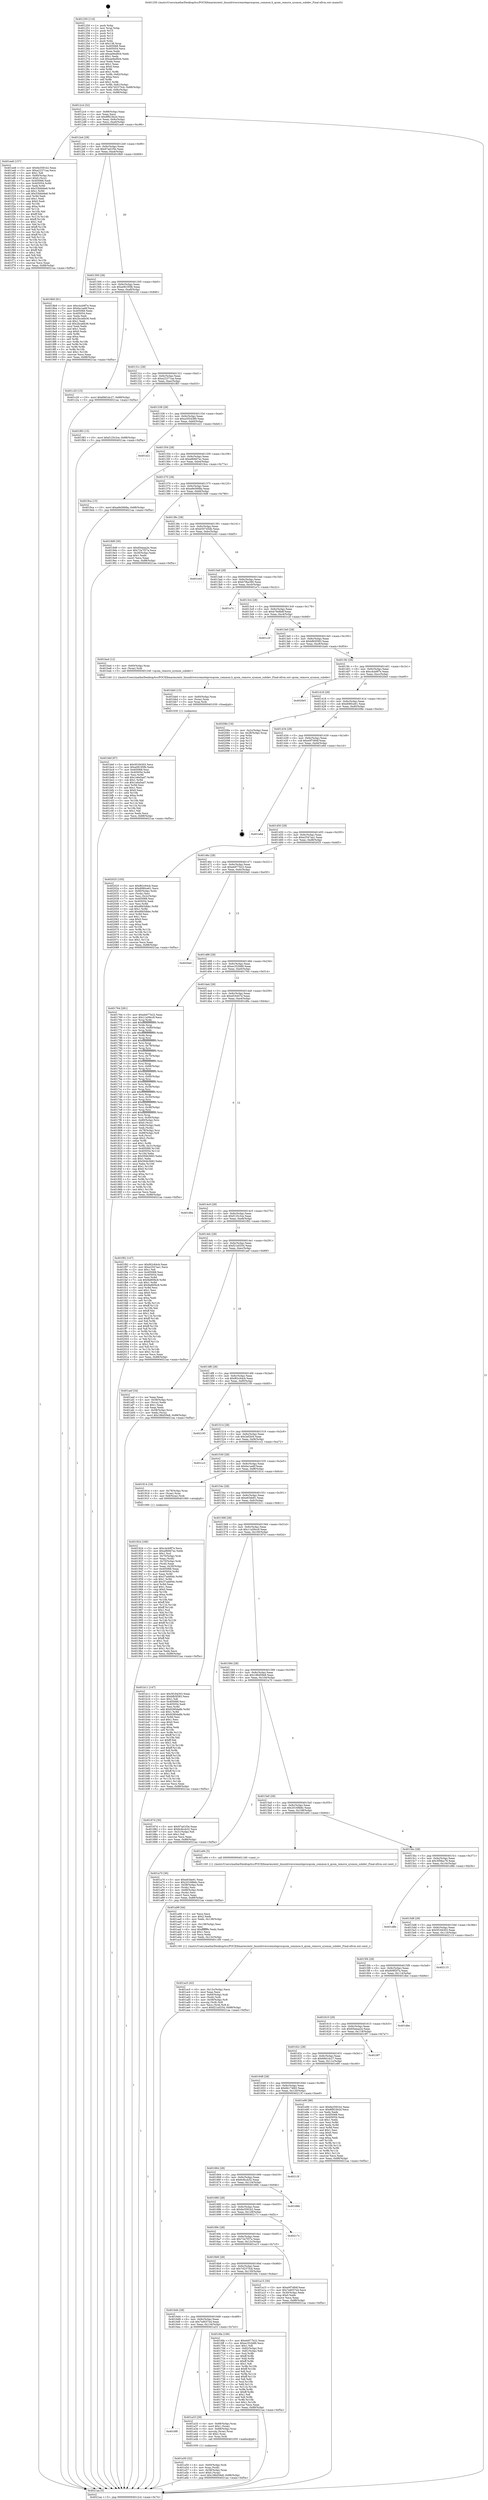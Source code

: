 digraph "0x401250" {
  label = "0x401250 (/mnt/c/Users/mathe/Desktop/tcc/POCII/binaries/extr_linuxdriversremoteprocqcom_common.h_qcom_remove_sysmon_subdev_Final-ollvm.out::main(0))"
  labelloc = "t"
  node[shape=record]

  Entry [label="",width=0.3,height=0.3,shape=circle,fillcolor=black,style=filled]
  "0x4012c4" [label="{
     0x4012c4 [32]\l
     | [instrs]\l
     &nbsp;&nbsp;0x4012c4 \<+6\>: mov -0x88(%rbp),%eax\l
     &nbsp;&nbsp;0x4012ca \<+2\>: mov %eax,%ecx\l
     &nbsp;&nbsp;0x4012cc \<+6\>: sub $0x8f923b2d,%ecx\l
     &nbsp;&nbsp;0x4012d2 \<+6\>: mov %eax,-0x9c(%rbp)\l
     &nbsp;&nbsp;0x4012d8 \<+6\>: mov %ecx,-0xa0(%rbp)\l
     &nbsp;&nbsp;0x4012de \<+6\>: je 0000000000401ee6 \<main+0xc96\>\l
  }"]
  "0x401ee6" [label="{
     0x401ee6 [157]\l
     | [instrs]\l
     &nbsp;&nbsp;0x401ee6 \<+5\>: mov $0x6e3591b2,%eax\l
     &nbsp;&nbsp;0x401eeb \<+5\>: mov $0xa22371aa,%ecx\l
     &nbsp;&nbsp;0x401ef0 \<+2\>: mov $0x1,%dl\l
     &nbsp;&nbsp;0x401ef2 \<+4\>: mov -0x80(%rbp),%rsi\l
     &nbsp;&nbsp;0x401ef6 \<+6\>: movl $0x0,(%rsi)\l
     &nbsp;&nbsp;0x401efc \<+7\>: mov 0x405068,%edi\l
     &nbsp;&nbsp;0x401f03 \<+8\>: mov 0x405054,%r8d\l
     &nbsp;&nbsp;0x401f0b \<+3\>: mov %edi,%r9d\l
     &nbsp;&nbsp;0x401f0e \<+7\>: sub $0x53bbb6e6,%r9d\l
     &nbsp;&nbsp;0x401f15 \<+4\>: sub $0x1,%r9d\l
     &nbsp;&nbsp;0x401f19 \<+7\>: add $0x53bbb6e6,%r9d\l
     &nbsp;&nbsp;0x401f20 \<+4\>: imul %r9d,%edi\l
     &nbsp;&nbsp;0x401f24 \<+3\>: and $0x1,%edi\l
     &nbsp;&nbsp;0x401f27 \<+3\>: cmp $0x0,%edi\l
     &nbsp;&nbsp;0x401f2a \<+4\>: sete %r10b\l
     &nbsp;&nbsp;0x401f2e \<+4\>: cmp $0xa,%r8d\l
     &nbsp;&nbsp;0x401f32 \<+4\>: setl %r11b\l
     &nbsp;&nbsp;0x401f36 \<+3\>: mov %r10b,%bl\l
     &nbsp;&nbsp;0x401f39 \<+3\>: xor $0xff,%bl\l
     &nbsp;&nbsp;0x401f3c \<+3\>: mov %r11b,%r14b\l
     &nbsp;&nbsp;0x401f3f \<+4\>: xor $0xff,%r14b\l
     &nbsp;&nbsp;0x401f43 \<+3\>: xor $0x1,%dl\l
     &nbsp;&nbsp;0x401f46 \<+3\>: mov %bl,%r15b\l
     &nbsp;&nbsp;0x401f49 \<+4\>: and $0xff,%r15b\l
     &nbsp;&nbsp;0x401f4d \<+3\>: and %dl,%r10b\l
     &nbsp;&nbsp;0x401f50 \<+3\>: mov %r14b,%r12b\l
     &nbsp;&nbsp;0x401f53 \<+4\>: and $0xff,%r12b\l
     &nbsp;&nbsp;0x401f57 \<+3\>: and %dl,%r11b\l
     &nbsp;&nbsp;0x401f5a \<+3\>: or %r10b,%r15b\l
     &nbsp;&nbsp;0x401f5d \<+3\>: or %r11b,%r12b\l
     &nbsp;&nbsp;0x401f60 \<+3\>: xor %r12b,%r15b\l
     &nbsp;&nbsp;0x401f63 \<+3\>: or %r14b,%bl\l
     &nbsp;&nbsp;0x401f66 \<+3\>: xor $0xff,%bl\l
     &nbsp;&nbsp;0x401f69 \<+3\>: or $0x1,%dl\l
     &nbsp;&nbsp;0x401f6c \<+2\>: and %dl,%bl\l
     &nbsp;&nbsp;0x401f6e \<+3\>: or %bl,%r15b\l
     &nbsp;&nbsp;0x401f71 \<+4\>: test $0x1,%r15b\l
     &nbsp;&nbsp;0x401f75 \<+3\>: cmovne %ecx,%eax\l
     &nbsp;&nbsp;0x401f78 \<+6\>: mov %eax,-0x88(%rbp)\l
     &nbsp;&nbsp;0x401f7e \<+5\>: jmp 00000000004021aa \<main+0xf5a\>\l
  }"]
  "0x4012e4" [label="{
     0x4012e4 [28]\l
     | [instrs]\l
     &nbsp;&nbsp;0x4012e4 \<+5\>: jmp 00000000004012e9 \<main+0x99\>\l
     &nbsp;&nbsp;0x4012e9 \<+6\>: mov -0x9c(%rbp),%eax\l
     &nbsp;&nbsp;0x4012ef \<+5\>: sub $0x97ad1f3e,%eax\l
     &nbsp;&nbsp;0x4012f4 \<+6\>: mov %eax,-0xa4(%rbp)\l
     &nbsp;&nbsp;0x4012fa \<+6\>: je 00000000004018b9 \<main+0x669\>\l
  }"]
  Exit [label="",width=0.3,height=0.3,shape=circle,fillcolor=black,style=filled,peripheries=2]
  "0x4018b9" [label="{
     0x4018b9 [91]\l
     | [instrs]\l
     &nbsp;&nbsp;0x4018b9 \<+5\>: mov $0xc4cb9f7e,%eax\l
     &nbsp;&nbsp;0x4018be \<+5\>: mov $0x6a1ae6f,%ecx\l
     &nbsp;&nbsp;0x4018c3 \<+7\>: mov 0x405068,%edx\l
     &nbsp;&nbsp;0x4018ca \<+7\>: mov 0x405054,%esi\l
     &nbsp;&nbsp;0x4018d1 \<+2\>: mov %edx,%edi\l
     &nbsp;&nbsp;0x4018d3 \<+6\>: add $0x2bca6b36,%edi\l
     &nbsp;&nbsp;0x4018d9 \<+3\>: sub $0x1,%edi\l
     &nbsp;&nbsp;0x4018dc \<+6\>: sub $0x2bca6b36,%edi\l
     &nbsp;&nbsp;0x4018e2 \<+3\>: imul %edi,%edx\l
     &nbsp;&nbsp;0x4018e5 \<+3\>: and $0x1,%edx\l
     &nbsp;&nbsp;0x4018e8 \<+3\>: cmp $0x0,%edx\l
     &nbsp;&nbsp;0x4018eb \<+4\>: sete %r8b\l
     &nbsp;&nbsp;0x4018ef \<+3\>: cmp $0xa,%esi\l
     &nbsp;&nbsp;0x4018f2 \<+4\>: setl %r9b\l
     &nbsp;&nbsp;0x4018f6 \<+3\>: mov %r8b,%r10b\l
     &nbsp;&nbsp;0x4018f9 \<+3\>: and %r9b,%r10b\l
     &nbsp;&nbsp;0x4018fc \<+3\>: xor %r9b,%r8b\l
     &nbsp;&nbsp;0x4018ff \<+3\>: or %r8b,%r10b\l
     &nbsp;&nbsp;0x401902 \<+4\>: test $0x1,%r10b\l
     &nbsp;&nbsp;0x401906 \<+3\>: cmovne %ecx,%eax\l
     &nbsp;&nbsp;0x401909 \<+6\>: mov %eax,-0x88(%rbp)\l
     &nbsp;&nbsp;0x40190f \<+5\>: jmp 00000000004021aa \<main+0xf5a\>\l
  }"]
  "0x401300" [label="{
     0x401300 [28]\l
     | [instrs]\l
     &nbsp;&nbsp;0x401300 \<+5\>: jmp 0000000000401305 \<main+0xb5\>\l
     &nbsp;&nbsp;0x401305 \<+6\>: mov -0x9c(%rbp),%eax\l
     &nbsp;&nbsp;0x40130b \<+5\>: sub $0xa08195fb,%eax\l
     &nbsp;&nbsp;0x401310 \<+6\>: mov %eax,-0xa8(%rbp)\l
     &nbsp;&nbsp;0x401316 \<+6\>: je 0000000000401c20 \<main+0x9d0\>\l
  }"]
  "0x401bbf" [label="{
     0x401bbf [97]\l
     | [instrs]\l
     &nbsp;&nbsp;0x401bbf \<+5\>: mov $0x5f184303,%ecx\l
     &nbsp;&nbsp;0x401bc4 \<+5\>: mov $0xa08195fb,%edx\l
     &nbsp;&nbsp;0x401bc9 \<+7\>: mov 0x405068,%esi\l
     &nbsp;&nbsp;0x401bd0 \<+8\>: mov 0x405054,%r8d\l
     &nbsp;&nbsp;0x401bd8 \<+3\>: mov %esi,%r9d\l
     &nbsp;&nbsp;0x401bdb \<+7\>: add $0x1e6a5ad7,%r9d\l
     &nbsp;&nbsp;0x401be2 \<+4\>: sub $0x1,%r9d\l
     &nbsp;&nbsp;0x401be6 \<+7\>: sub $0x1e6a5ad7,%r9d\l
     &nbsp;&nbsp;0x401bed \<+4\>: imul %r9d,%esi\l
     &nbsp;&nbsp;0x401bf1 \<+3\>: and $0x1,%esi\l
     &nbsp;&nbsp;0x401bf4 \<+3\>: cmp $0x0,%esi\l
     &nbsp;&nbsp;0x401bf7 \<+4\>: sete %r10b\l
     &nbsp;&nbsp;0x401bfb \<+4\>: cmp $0xa,%r8d\l
     &nbsp;&nbsp;0x401bff \<+4\>: setl %r11b\l
     &nbsp;&nbsp;0x401c03 \<+3\>: mov %r10b,%bl\l
     &nbsp;&nbsp;0x401c06 \<+3\>: and %r11b,%bl\l
     &nbsp;&nbsp;0x401c09 \<+3\>: xor %r11b,%r10b\l
     &nbsp;&nbsp;0x401c0c \<+3\>: or %r10b,%bl\l
     &nbsp;&nbsp;0x401c0f \<+3\>: test $0x1,%bl\l
     &nbsp;&nbsp;0x401c12 \<+3\>: cmovne %edx,%ecx\l
     &nbsp;&nbsp;0x401c15 \<+6\>: mov %ecx,-0x88(%rbp)\l
     &nbsp;&nbsp;0x401c1b \<+5\>: jmp 00000000004021aa \<main+0xf5a\>\l
  }"]
  "0x401c20" [label="{
     0x401c20 [15]\l
     | [instrs]\l
     &nbsp;&nbsp;0x401c20 \<+10\>: movl $0x69d1dc27,-0x88(%rbp)\l
     &nbsp;&nbsp;0x401c2a \<+5\>: jmp 00000000004021aa \<main+0xf5a\>\l
  }"]
  "0x40131c" [label="{
     0x40131c [28]\l
     | [instrs]\l
     &nbsp;&nbsp;0x40131c \<+5\>: jmp 0000000000401321 \<main+0xd1\>\l
     &nbsp;&nbsp;0x401321 \<+6\>: mov -0x9c(%rbp),%eax\l
     &nbsp;&nbsp;0x401327 \<+5\>: sub $0xa22371aa,%eax\l
     &nbsp;&nbsp;0x40132c \<+6\>: mov %eax,-0xac(%rbp)\l
     &nbsp;&nbsp;0x401332 \<+6\>: je 0000000000401f83 \<main+0xd33\>\l
  }"]
  "0x401bb0" [label="{
     0x401bb0 [15]\l
     | [instrs]\l
     &nbsp;&nbsp;0x401bb0 \<+4\>: mov -0x60(%rbp),%rax\l
     &nbsp;&nbsp;0x401bb4 \<+3\>: mov (%rax),%rax\l
     &nbsp;&nbsp;0x401bb7 \<+3\>: mov %rax,%rdi\l
     &nbsp;&nbsp;0x401bba \<+5\>: call 0000000000401030 \<free@plt\>\l
     | [calls]\l
     &nbsp;&nbsp;0x401030 \{1\} (unknown)\l
  }"]
  "0x401f83" [label="{
     0x401f83 [15]\l
     | [instrs]\l
     &nbsp;&nbsp;0x401f83 \<+10\>: movl $0xf125c3ce,-0x88(%rbp)\l
     &nbsp;&nbsp;0x401f8d \<+5\>: jmp 00000000004021aa \<main+0xf5a\>\l
  }"]
  "0x401338" [label="{
     0x401338 [28]\l
     | [instrs]\l
     &nbsp;&nbsp;0x401338 \<+5\>: jmp 000000000040133d \<main+0xed\>\l
     &nbsp;&nbsp;0x40133d \<+6\>: mov -0x9c(%rbp),%eax\l
     &nbsp;&nbsp;0x401343 \<+5\>: sub $0xa3054389,%eax\l
     &nbsp;&nbsp;0x401348 \<+6\>: mov %eax,-0xb0(%rbp)\l
     &nbsp;&nbsp;0x40134e \<+6\>: je 0000000000401e21 \<main+0xbd1\>\l
  }"]
  "0x401ac5" [label="{
     0x401ac5 [42]\l
     | [instrs]\l
     &nbsp;&nbsp;0x401ac5 \<+6\>: mov -0x13c(%rbp),%ecx\l
     &nbsp;&nbsp;0x401acb \<+3\>: imul %eax,%ecx\l
     &nbsp;&nbsp;0x401ace \<+4\>: mov -0x60(%rbp),%rdi\l
     &nbsp;&nbsp;0x401ad2 \<+3\>: mov (%rdi),%rdi\l
     &nbsp;&nbsp;0x401ad5 \<+4\>: mov -0x58(%rbp),%r8\l
     &nbsp;&nbsp;0x401ad9 \<+3\>: movslq (%r8),%r8\l
     &nbsp;&nbsp;0x401adc \<+4\>: mov %ecx,(%rdi,%r8,4)\l
     &nbsp;&nbsp;0x401ae0 \<+10\>: movl $0xf21a0254,-0x88(%rbp)\l
     &nbsp;&nbsp;0x401aea \<+5\>: jmp 00000000004021aa \<main+0xf5a\>\l
  }"]
  "0x401e21" [label="{
     0x401e21\l
  }", style=dashed]
  "0x401354" [label="{
     0x401354 [28]\l
     | [instrs]\l
     &nbsp;&nbsp;0x401354 \<+5\>: jmp 0000000000401359 \<main+0x109\>\l
     &nbsp;&nbsp;0x401359 \<+6\>: mov -0x9c(%rbp),%eax\l
     &nbsp;&nbsp;0x40135f \<+5\>: sub $0xa9b9d7ac,%eax\l
     &nbsp;&nbsp;0x401364 \<+6\>: mov %eax,-0xb4(%rbp)\l
     &nbsp;&nbsp;0x40136a \<+6\>: je 00000000004019ca \<main+0x77a\>\l
  }"]
  "0x401a99" [label="{
     0x401a99 [44]\l
     | [instrs]\l
     &nbsp;&nbsp;0x401a99 \<+2\>: xor %ecx,%ecx\l
     &nbsp;&nbsp;0x401a9b \<+5\>: mov $0x2,%edx\l
     &nbsp;&nbsp;0x401aa0 \<+6\>: mov %edx,-0x138(%rbp)\l
     &nbsp;&nbsp;0x401aa6 \<+1\>: cltd\l
     &nbsp;&nbsp;0x401aa7 \<+6\>: mov -0x138(%rbp),%esi\l
     &nbsp;&nbsp;0x401aad \<+2\>: idiv %esi\l
     &nbsp;&nbsp;0x401aaf \<+6\>: imul $0xfffffffe,%edx,%edx\l
     &nbsp;&nbsp;0x401ab5 \<+3\>: sub $0x1,%ecx\l
     &nbsp;&nbsp;0x401ab8 \<+2\>: sub %ecx,%edx\l
     &nbsp;&nbsp;0x401aba \<+6\>: mov %edx,-0x13c(%rbp)\l
     &nbsp;&nbsp;0x401ac0 \<+5\>: call 0000000000401160 \<next_i\>\l
     | [calls]\l
     &nbsp;&nbsp;0x401160 \{1\} (/mnt/c/Users/mathe/Desktop/tcc/POCII/binaries/extr_linuxdriversremoteprocqcom_common.h_qcom_remove_sysmon_subdev_Final-ollvm.out::next_i)\l
  }"]
  "0x4019ca" [label="{
     0x4019ca [15]\l
     | [instrs]\l
     &nbsp;&nbsp;0x4019ca \<+10\>: movl $0xa9e5668a,-0x88(%rbp)\l
     &nbsp;&nbsp;0x4019d4 \<+5\>: jmp 00000000004021aa \<main+0xf5a\>\l
  }"]
  "0x401370" [label="{
     0x401370 [28]\l
     | [instrs]\l
     &nbsp;&nbsp;0x401370 \<+5\>: jmp 0000000000401375 \<main+0x125\>\l
     &nbsp;&nbsp;0x401375 \<+6\>: mov -0x9c(%rbp),%eax\l
     &nbsp;&nbsp;0x40137b \<+5\>: sub $0xa9e5668a,%eax\l
     &nbsp;&nbsp;0x401380 \<+6\>: mov %eax,-0xb8(%rbp)\l
     &nbsp;&nbsp;0x401386 \<+6\>: je 00000000004019d9 \<main+0x789\>\l
  }"]
  "0x401a50" [label="{
     0x401a50 [32]\l
     | [instrs]\l
     &nbsp;&nbsp;0x401a50 \<+4\>: mov -0x60(%rbp),%rdi\l
     &nbsp;&nbsp;0x401a54 \<+3\>: mov %rax,(%rdi)\l
     &nbsp;&nbsp;0x401a57 \<+4\>: mov -0x58(%rbp),%rax\l
     &nbsp;&nbsp;0x401a5b \<+6\>: movl $0x0,(%rax)\l
     &nbsp;&nbsp;0x401a61 \<+10\>: movl $0x186d59e8,-0x88(%rbp)\l
     &nbsp;&nbsp;0x401a6b \<+5\>: jmp 00000000004021aa \<main+0xf5a\>\l
  }"]
  "0x4019d9" [label="{
     0x4019d9 [30]\l
     | [instrs]\l
     &nbsp;&nbsp;0x4019d9 \<+5\>: mov $0x65eeaa2e,%eax\l
     &nbsp;&nbsp;0x4019de \<+5\>: mov $0x72a7f37a,%ecx\l
     &nbsp;&nbsp;0x4019e3 \<+3\>: mov -0x30(%rbp),%edx\l
     &nbsp;&nbsp;0x4019e6 \<+3\>: cmp $0x1,%edx\l
     &nbsp;&nbsp;0x4019e9 \<+3\>: cmovl %ecx,%eax\l
     &nbsp;&nbsp;0x4019ec \<+6\>: mov %eax,-0x88(%rbp)\l
     &nbsp;&nbsp;0x4019f2 \<+5\>: jmp 00000000004021aa \<main+0xf5a\>\l
  }"]
  "0x40138c" [label="{
     0x40138c [28]\l
     | [instrs]\l
     &nbsp;&nbsp;0x40138c \<+5\>: jmp 0000000000401391 \<main+0x141\>\l
     &nbsp;&nbsp;0x401391 \<+6\>: mov -0x9c(%rbp),%eax\l
     &nbsp;&nbsp;0x401397 \<+5\>: sub $0xb50745db,%eax\l
     &nbsp;&nbsp;0x40139c \<+6\>: mov %eax,-0xbc(%rbp)\l
     &nbsp;&nbsp;0x4013a2 \<+6\>: je 0000000000401e43 \<main+0xbf3\>\l
  }"]
  "0x4016f0" [label="{
     0x4016f0\l
  }", style=dashed]
  "0x401e43" [label="{
     0x401e43\l
  }", style=dashed]
  "0x4013a8" [label="{
     0x4013a8 [28]\l
     | [instrs]\l
     &nbsp;&nbsp;0x4013a8 \<+5\>: jmp 00000000004013ad \<main+0x15d\>\l
     &nbsp;&nbsp;0x4013ad \<+6\>: mov -0x9c(%rbp),%eax\l
     &nbsp;&nbsp;0x4013b3 \<+5\>: sub $0xb7fba390,%eax\l
     &nbsp;&nbsp;0x4013b8 \<+6\>: mov %eax,-0xc0(%rbp)\l
     &nbsp;&nbsp;0x4013be \<+6\>: je 0000000000401e7c \<main+0xc2c\>\l
  }"]
  "0x401a33" [label="{
     0x401a33 [29]\l
     | [instrs]\l
     &nbsp;&nbsp;0x401a33 \<+4\>: mov -0x68(%rbp),%rax\l
     &nbsp;&nbsp;0x401a37 \<+6\>: movl $0x1,(%rax)\l
     &nbsp;&nbsp;0x401a3d \<+4\>: mov -0x68(%rbp),%rax\l
     &nbsp;&nbsp;0x401a41 \<+3\>: movslq (%rax),%rax\l
     &nbsp;&nbsp;0x401a44 \<+4\>: shl $0x2,%rax\l
     &nbsp;&nbsp;0x401a48 \<+3\>: mov %rax,%rdi\l
     &nbsp;&nbsp;0x401a4b \<+5\>: call 0000000000401050 \<malloc@plt\>\l
     | [calls]\l
     &nbsp;&nbsp;0x401050 \{1\} (unknown)\l
  }"]
  "0x401e7c" [label="{
     0x401e7c\l
  }", style=dashed]
  "0x4013c4" [label="{
     0x4013c4 [28]\l
     | [instrs]\l
     &nbsp;&nbsp;0x4013c4 \<+5\>: jmp 00000000004013c9 \<main+0x179\>\l
     &nbsp;&nbsp;0x4013c9 \<+6\>: mov -0x9c(%rbp),%eax\l
     &nbsp;&nbsp;0x4013cf \<+5\>: sub $0xb7fe9bdf,%eax\l
     &nbsp;&nbsp;0x4013d4 \<+6\>: mov %eax,-0xc4(%rbp)\l
     &nbsp;&nbsp;0x4013da \<+6\>: je 0000000000401c2f \<main+0x9df\>\l
  }"]
  "0x401924" [label="{
     0x401924 [166]\l
     | [instrs]\l
     &nbsp;&nbsp;0x401924 \<+5\>: mov $0xc4cb9f7e,%ecx\l
     &nbsp;&nbsp;0x401929 \<+5\>: mov $0xa9b9d7ac,%edx\l
     &nbsp;&nbsp;0x40192e \<+3\>: mov $0x1,%sil\l
     &nbsp;&nbsp;0x401931 \<+4\>: mov -0x70(%rbp),%rdi\l
     &nbsp;&nbsp;0x401935 \<+2\>: mov %eax,(%rdi)\l
     &nbsp;&nbsp;0x401937 \<+4\>: mov -0x70(%rbp),%rdi\l
     &nbsp;&nbsp;0x40193b \<+2\>: mov (%rdi),%eax\l
     &nbsp;&nbsp;0x40193d \<+3\>: mov %eax,-0x30(%rbp)\l
     &nbsp;&nbsp;0x401940 \<+7\>: mov 0x405068,%eax\l
     &nbsp;&nbsp;0x401947 \<+8\>: mov 0x405054,%r8d\l
     &nbsp;&nbsp;0x40194f \<+3\>: mov %eax,%r9d\l
     &nbsp;&nbsp;0x401952 \<+7\>: sub $0x37add0dc,%r9d\l
     &nbsp;&nbsp;0x401959 \<+4\>: sub $0x1,%r9d\l
     &nbsp;&nbsp;0x40195d \<+7\>: add $0x37add0dc,%r9d\l
     &nbsp;&nbsp;0x401964 \<+4\>: imul %r9d,%eax\l
     &nbsp;&nbsp;0x401968 \<+3\>: and $0x1,%eax\l
     &nbsp;&nbsp;0x40196b \<+3\>: cmp $0x0,%eax\l
     &nbsp;&nbsp;0x40196e \<+4\>: sete %r10b\l
     &nbsp;&nbsp;0x401972 \<+4\>: cmp $0xa,%r8d\l
     &nbsp;&nbsp;0x401976 \<+4\>: setl %r11b\l
     &nbsp;&nbsp;0x40197a \<+3\>: mov %r10b,%bl\l
     &nbsp;&nbsp;0x40197d \<+3\>: xor $0xff,%bl\l
     &nbsp;&nbsp;0x401980 \<+3\>: mov %r11b,%r14b\l
     &nbsp;&nbsp;0x401983 \<+4\>: xor $0xff,%r14b\l
     &nbsp;&nbsp;0x401987 \<+4\>: xor $0x1,%sil\l
     &nbsp;&nbsp;0x40198b \<+3\>: mov %bl,%r15b\l
     &nbsp;&nbsp;0x40198e \<+4\>: and $0xff,%r15b\l
     &nbsp;&nbsp;0x401992 \<+3\>: and %sil,%r10b\l
     &nbsp;&nbsp;0x401995 \<+3\>: mov %r14b,%r12b\l
     &nbsp;&nbsp;0x401998 \<+4\>: and $0xff,%r12b\l
     &nbsp;&nbsp;0x40199c \<+3\>: and %sil,%r11b\l
     &nbsp;&nbsp;0x40199f \<+3\>: or %r10b,%r15b\l
     &nbsp;&nbsp;0x4019a2 \<+3\>: or %r11b,%r12b\l
     &nbsp;&nbsp;0x4019a5 \<+3\>: xor %r12b,%r15b\l
     &nbsp;&nbsp;0x4019a8 \<+3\>: or %r14b,%bl\l
     &nbsp;&nbsp;0x4019ab \<+3\>: xor $0xff,%bl\l
     &nbsp;&nbsp;0x4019ae \<+4\>: or $0x1,%sil\l
     &nbsp;&nbsp;0x4019b2 \<+3\>: and %sil,%bl\l
     &nbsp;&nbsp;0x4019b5 \<+3\>: or %bl,%r15b\l
     &nbsp;&nbsp;0x4019b8 \<+4\>: test $0x1,%r15b\l
     &nbsp;&nbsp;0x4019bc \<+3\>: cmovne %edx,%ecx\l
     &nbsp;&nbsp;0x4019bf \<+6\>: mov %ecx,-0x88(%rbp)\l
     &nbsp;&nbsp;0x4019c5 \<+5\>: jmp 00000000004021aa \<main+0xf5a\>\l
  }"]
  "0x401c2f" [label="{
     0x401c2f\l
  }", style=dashed]
  "0x4013e0" [label="{
     0x4013e0 [28]\l
     | [instrs]\l
     &nbsp;&nbsp;0x4013e0 \<+5\>: jmp 00000000004013e5 \<main+0x195\>\l
     &nbsp;&nbsp;0x4013e5 \<+6\>: mov -0x9c(%rbp),%eax\l
     &nbsp;&nbsp;0x4013eb \<+5\>: sub $0xbfb5f383,%eax\l
     &nbsp;&nbsp;0x4013f0 \<+6\>: mov %eax,-0xc8(%rbp)\l
     &nbsp;&nbsp;0x4013f6 \<+6\>: je 0000000000401ba4 \<main+0x954\>\l
  }"]
  "0x401250" [label="{
     0x401250 [116]\l
     | [instrs]\l
     &nbsp;&nbsp;0x401250 \<+1\>: push %rbp\l
     &nbsp;&nbsp;0x401251 \<+3\>: mov %rsp,%rbp\l
     &nbsp;&nbsp;0x401254 \<+2\>: push %r15\l
     &nbsp;&nbsp;0x401256 \<+2\>: push %r14\l
     &nbsp;&nbsp;0x401258 \<+2\>: push %r13\l
     &nbsp;&nbsp;0x40125a \<+2\>: push %r12\l
     &nbsp;&nbsp;0x40125c \<+1\>: push %rbx\l
     &nbsp;&nbsp;0x40125d \<+7\>: sub $0x138,%rsp\l
     &nbsp;&nbsp;0x401264 \<+7\>: mov 0x405068,%eax\l
     &nbsp;&nbsp;0x40126b \<+7\>: mov 0x405054,%ecx\l
     &nbsp;&nbsp;0x401272 \<+2\>: mov %eax,%edx\l
     &nbsp;&nbsp;0x401274 \<+6\>: add $0xae9ed9cb,%edx\l
     &nbsp;&nbsp;0x40127a \<+3\>: sub $0x1,%edx\l
     &nbsp;&nbsp;0x40127d \<+6\>: sub $0xae9ed9cb,%edx\l
     &nbsp;&nbsp;0x401283 \<+3\>: imul %edx,%eax\l
     &nbsp;&nbsp;0x401286 \<+3\>: and $0x1,%eax\l
     &nbsp;&nbsp;0x401289 \<+3\>: cmp $0x0,%eax\l
     &nbsp;&nbsp;0x40128c \<+4\>: sete %r8b\l
     &nbsp;&nbsp;0x401290 \<+4\>: and $0x1,%r8b\l
     &nbsp;&nbsp;0x401294 \<+7\>: mov %r8b,-0x82(%rbp)\l
     &nbsp;&nbsp;0x40129b \<+3\>: cmp $0xa,%ecx\l
     &nbsp;&nbsp;0x40129e \<+4\>: setl %r8b\l
     &nbsp;&nbsp;0x4012a2 \<+4\>: and $0x1,%r8b\l
     &nbsp;&nbsp;0x4012a6 \<+7\>: mov %r8b,-0x81(%rbp)\l
     &nbsp;&nbsp;0x4012ad \<+10\>: movl $0x7d2375cb,-0x88(%rbp)\l
     &nbsp;&nbsp;0x4012b7 \<+6\>: mov %edi,-0x8c(%rbp)\l
     &nbsp;&nbsp;0x4012bd \<+7\>: mov %rsi,-0x98(%rbp)\l
  }"]
  "0x401ba4" [label="{
     0x401ba4 [12]\l
     | [instrs]\l
     &nbsp;&nbsp;0x401ba4 \<+4\>: mov -0x60(%rbp),%rax\l
     &nbsp;&nbsp;0x401ba8 \<+3\>: mov (%rax),%rdi\l
     &nbsp;&nbsp;0x401bab \<+5\>: call 0000000000401240 \<qcom_remove_sysmon_subdev\>\l
     | [calls]\l
     &nbsp;&nbsp;0x401240 \{1\} (/mnt/c/Users/mathe/Desktop/tcc/POCII/binaries/extr_linuxdriversremoteprocqcom_common.h_qcom_remove_sysmon_subdev_Final-ollvm.out::qcom_remove_sysmon_subdev)\l
  }"]
  "0x4013fc" [label="{
     0x4013fc [28]\l
     | [instrs]\l
     &nbsp;&nbsp;0x4013fc \<+5\>: jmp 0000000000401401 \<main+0x1b1\>\l
     &nbsp;&nbsp;0x401401 \<+6\>: mov -0x9c(%rbp),%eax\l
     &nbsp;&nbsp;0x401407 \<+5\>: sub $0xc4cb9f7e,%eax\l
     &nbsp;&nbsp;0x40140c \<+6\>: mov %eax,-0xcc(%rbp)\l
     &nbsp;&nbsp;0x401412 \<+6\>: je 00000000004020e5 \<main+0xe95\>\l
  }"]
  "0x4021aa" [label="{
     0x4021aa [5]\l
     | [instrs]\l
     &nbsp;&nbsp;0x4021aa \<+5\>: jmp 00000000004012c4 \<main+0x74\>\l
  }"]
  "0x4020e5" [label="{
     0x4020e5\l
  }", style=dashed]
  "0x401418" [label="{
     0x401418 [28]\l
     | [instrs]\l
     &nbsp;&nbsp;0x401418 \<+5\>: jmp 000000000040141d \<main+0x1cd\>\l
     &nbsp;&nbsp;0x40141d \<+6\>: mov -0x9c(%rbp),%eax\l
     &nbsp;&nbsp;0x401423 \<+5\>: sub $0xd080ce61,%eax\l
     &nbsp;&nbsp;0x401428 \<+6\>: mov %eax,-0xd0(%rbp)\l
     &nbsp;&nbsp;0x40142e \<+6\>: je 000000000040208e \<main+0xe3e\>\l
  }"]
  "0x4016d4" [label="{
     0x4016d4 [28]\l
     | [instrs]\l
     &nbsp;&nbsp;0x4016d4 \<+5\>: jmp 00000000004016d9 \<main+0x489\>\l
     &nbsp;&nbsp;0x4016d9 \<+6\>: mov -0x9c(%rbp),%eax\l
     &nbsp;&nbsp;0x4016df \<+5\>: sub $0x7ed037e4,%eax\l
     &nbsp;&nbsp;0x4016e4 \<+6\>: mov %eax,-0x134(%rbp)\l
     &nbsp;&nbsp;0x4016ea \<+6\>: je 0000000000401a33 \<main+0x7e3\>\l
  }"]
  "0x40208e" [label="{
     0x40208e [18]\l
     | [instrs]\l
     &nbsp;&nbsp;0x40208e \<+3\>: mov -0x2c(%rbp),%eax\l
     &nbsp;&nbsp;0x402091 \<+4\>: lea -0x28(%rbp),%rsp\l
     &nbsp;&nbsp;0x402095 \<+1\>: pop %rbx\l
     &nbsp;&nbsp;0x402096 \<+2\>: pop %r12\l
     &nbsp;&nbsp;0x402098 \<+2\>: pop %r13\l
     &nbsp;&nbsp;0x40209a \<+2\>: pop %r14\l
     &nbsp;&nbsp;0x40209c \<+2\>: pop %r15\l
     &nbsp;&nbsp;0x40209e \<+1\>: pop %rbp\l
     &nbsp;&nbsp;0x40209f \<+1\>: ret\l
  }"]
  "0x401434" [label="{
     0x401434 [28]\l
     | [instrs]\l
     &nbsp;&nbsp;0x401434 \<+5\>: jmp 0000000000401439 \<main+0x1e9\>\l
     &nbsp;&nbsp;0x401439 \<+6\>: mov -0x9c(%rbp),%eax\l
     &nbsp;&nbsp;0x40143f \<+5\>: sub $0xe0f7d94f,%eax\l
     &nbsp;&nbsp;0x401444 \<+6\>: mov %eax,-0xd4(%rbp)\l
     &nbsp;&nbsp;0x40144a \<+6\>: je 0000000000401e6d \<main+0xc1d\>\l
  }"]
  "0x4016fa" [label="{
     0x4016fa [106]\l
     | [instrs]\l
     &nbsp;&nbsp;0x4016fa \<+5\>: mov $0xeb977b22,%eax\l
     &nbsp;&nbsp;0x4016ff \<+5\>: mov $0xec352b89,%ecx\l
     &nbsp;&nbsp;0x401704 \<+2\>: mov $0x1,%dl\l
     &nbsp;&nbsp;0x401706 \<+7\>: mov -0x82(%rbp),%sil\l
     &nbsp;&nbsp;0x40170d \<+7\>: mov -0x81(%rbp),%dil\l
     &nbsp;&nbsp;0x401714 \<+3\>: mov %sil,%r8b\l
     &nbsp;&nbsp;0x401717 \<+4\>: xor $0xff,%r8b\l
     &nbsp;&nbsp;0x40171b \<+3\>: mov %dil,%r9b\l
     &nbsp;&nbsp;0x40171e \<+4\>: xor $0xff,%r9b\l
     &nbsp;&nbsp;0x401722 \<+3\>: xor $0x1,%dl\l
     &nbsp;&nbsp;0x401725 \<+3\>: mov %r8b,%r10b\l
     &nbsp;&nbsp;0x401728 \<+4\>: and $0xff,%r10b\l
     &nbsp;&nbsp;0x40172c \<+3\>: and %dl,%sil\l
     &nbsp;&nbsp;0x40172f \<+3\>: mov %r9b,%r11b\l
     &nbsp;&nbsp;0x401732 \<+4\>: and $0xff,%r11b\l
     &nbsp;&nbsp;0x401736 \<+3\>: and %dl,%dil\l
     &nbsp;&nbsp;0x401739 \<+3\>: or %sil,%r10b\l
     &nbsp;&nbsp;0x40173c \<+3\>: or %dil,%r11b\l
     &nbsp;&nbsp;0x40173f \<+3\>: xor %r11b,%r10b\l
     &nbsp;&nbsp;0x401742 \<+3\>: or %r9b,%r8b\l
     &nbsp;&nbsp;0x401745 \<+4\>: xor $0xff,%r8b\l
     &nbsp;&nbsp;0x401749 \<+3\>: or $0x1,%dl\l
     &nbsp;&nbsp;0x40174c \<+3\>: and %dl,%r8b\l
     &nbsp;&nbsp;0x40174f \<+3\>: or %r8b,%r10b\l
     &nbsp;&nbsp;0x401752 \<+4\>: test $0x1,%r10b\l
     &nbsp;&nbsp;0x401756 \<+3\>: cmovne %ecx,%eax\l
     &nbsp;&nbsp;0x401759 \<+6\>: mov %eax,-0x88(%rbp)\l
     &nbsp;&nbsp;0x40175f \<+5\>: jmp 00000000004021aa \<main+0xf5a\>\l
  }"]
  "0x401e6d" [label="{
     0x401e6d\l
  }", style=dashed]
  "0x401450" [label="{
     0x401450 [28]\l
     | [instrs]\l
     &nbsp;&nbsp;0x401450 \<+5\>: jmp 0000000000401455 \<main+0x205\>\l
     &nbsp;&nbsp;0x401455 \<+6\>: mov -0x9c(%rbp),%eax\l
     &nbsp;&nbsp;0x40145b \<+5\>: sub $0xe2547aa1,%eax\l
     &nbsp;&nbsp;0x401460 \<+6\>: mov %eax,-0xd8(%rbp)\l
     &nbsp;&nbsp;0x401466 \<+6\>: je 0000000000402025 \<main+0xdd5\>\l
  }"]
  "0x4016b8" [label="{
     0x4016b8 [28]\l
     | [instrs]\l
     &nbsp;&nbsp;0x4016b8 \<+5\>: jmp 00000000004016bd \<main+0x46d\>\l
     &nbsp;&nbsp;0x4016bd \<+6\>: mov -0x9c(%rbp),%eax\l
     &nbsp;&nbsp;0x4016c3 \<+5\>: sub $0x7d2375cb,%eax\l
     &nbsp;&nbsp;0x4016c8 \<+6\>: mov %eax,-0x130(%rbp)\l
     &nbsp;&nbsp;0x4016ce \<+6\>: je 00000000004016fa \<main+0x4aa\>\l
  }"]
  "0x402025" [label="{
     0x402025 [105]\l
     | [instrs]\l
     &nbsp;&nbsp;0x402025 \<+5\>: mov $0xf62c64cb,%eax\l
     &nbsp;&nbsp;0x40202a \<+5\>: mov $0xd080ce61,%ecx\l
     &nbsp;&nbsp;0x40202f \<+4\>: mov -0x80(%rbp),%rdx\l
     &nbsp;&nbsp;0x402033 \<+2\>: mov (%rdx),%esi\l
     &nbsp;&nbsp;0x402035 \<+3\>: mov %esi,-0x2c(%rbp)\l
     &nbsp;&nbsp;0x402038 \<+7\>: mov 0x405068,%esi\l
     &nbsp;&nbsp;0x40203f \<+7\>: mov 0x405054,%edi\l
     &nbsp;&nbsp;0x402046 \<+3\>: mov %esi,%r8d\l
     &nbsp;&nbsp;0x402049 \<+7\>: sub $0xd6b5dbbc,%r8d\l
     &nbsp;&nbsp;0x402050 \<+4\>: sub $0x1,%r8d\l
     &nbsp;&nbsp;0x402054 \<+7\>: add $0xd6b5dbbc,%r8d\l
     &nbsp;&nbsp;0x40205b \<+4\>: imul %r8d,%esi\l
     &nbsp;&nbsp;0x40205f \<+3\>: and $0x1,%esi\l
     &nbsp;&nbsp;0x402062 \<+3\>: cmp $0x0,%esi\l
     &nbsp;&nbsp;0x402065 \<+4\>: sete %r9b\l
     &nbsp;&nbsp;0x402069 \<+3\>: cmp $0xa,%edi\l
     &nbsp;&nbsp;0x40206c \<+4\>: setl %r10b\l
     &nbsp;&nbsp;0x402070 \<+3\>: mov %r9b,%r11b\l
     &nbsp;&nbsp;0x402073 \<+3\>: and %r10b,%r11b\l
     &nbsp;&nbsp;0x402076 \<+3\>: xor %r10b,%r9b\l
     &nbsp;&nbsp;0x402079 \<+3\>: or %r9b,%r11b\l
     &nbsp;&nbsp;0x40207c \<+4\>: test $0x1,%r11b\l
     &nbsp;&nbsp;0x402080 \<+3\>: cmovne %ecx,%eax\l
     &nbsp;&nbsp;0x402083 \<+6\>: mov %eax,-0x88(%rbp)\l
     &nbsp;&nbsp;0x402089 \<+5\>: jmp 00000000004021aa \<main+0xf5a\>\l
  }"]
  "0x40146c" [label="{
     0x40146c [28]\l
     | [instrs]\l
     &nbsp;&nbsp;0x40146c \<+5\>: jmp 0000000000401471 \<main+0x221\>\l
     &nbsp;&nbsp;0x401471 \<+6\>: mov -0x9c(%rbp),%eax\l
     &nbsp;&nbsp;0x401477 \<+5\>: sub $0xeb977b22,%eax\l
     &nbsp;&nbsp;0x40147c \<+6\>: mov %eax,-0xdc(%rbp)\l
     &nbsp;&nbsp;0x401482 \<+6\>: je 00000000004020a0 \<main+0xe50\>\l
  }"]
  "0x401a15" [label="{
     0x401a15 [30]\l
     | [instrs]\l
     &nbsp;&nbsp;0x401a15 \<+5\>: mov $0xe0f7d94f,%eax\l
     &nbsp;&nbsp;0x401a1a \<+5\>: mov $0x7ed037e4,%ecx\l
     &nbsp;&nbsp;0x401a1f \<+3\>: mov -0x30(%rbp),%edx\l
     &nbsp;&nbsp;0x401a22 \<+3\>: cmp $0x0,%edx\l
     &nbsp;&nbsp;0x401a25 \<+3\>: cmove %ecx,%eax\l
     &nbsp;&nbsp;0x401a28 \<+6\>: mov %eax,-0x88(%rbp)\l
     &nbsp;&nbsp;0x401a2e \<+5\>: jmp 00000000004021aa \<main+0xf5a\>\l
  }"]
  "0x4020a0" [label="{
     0x4020a0\l
  }", style=dashed]
  "0x401488" [label="{
     0x401488 [28]\l
     | [instrs]\l
     &nbsp;&nbsp;0x401488 \<+5\>: jmp 000000000040148d \<main+0x23d\>\l
     &nbsp;&nbsp;0x40148d \<+6\>: mov -0x9c(%rbp),%eax\l
     &nbsp;&nbsp;0x401493 \<+5\>: sub $0xec352b89,%eax\l
     &nbsp;&nbsp;0x401498 \<+6\>: mov %eax,-0xe0(%rbp)\l
     &nbsp;&nbsp;0x40149e \<+6\>: je 0000000000401764 \<main+0x514\>\l
  }"]
  "0x40169c" [label="{
     0x40169c [28]\l
     | [instrs]\l
     &nbsp;&nbsp;0x40169c \<+5\>: jmp 00000000004016a1 \<main+0x451\>\l
     &nbsp;&nbsp;0x4016a1 \<+6\>: mov -0x9c(%rbp),%eax\l
     &nbsp;&nbsp;0x4016a7 \<+5\>: sub $0x72a7f37a,%eax\l
     &nbsp;&nbsp;0x4016ac \<+6\>: mov %eax,-0x12c(%rbp)\l
     &nbsp;&nbsp;0x4016b2 \<+6\>: je 0000000000401a15 \<main+0x7c5\>\l
  }"]
  "0x401764" [label="{
     0x401764 [281]\l
     | [instrs]\l
     &nbsp;&nbsp;0x401764 \<+5\>: mov $0xeb977b22,%eax\l
     &nbsp;&nbsp;0x401769 \<+5\>: mov $0x11a59cc9,%ecx\l
     &nbsp;&nbsp;0x40176e \<+3\>: mov %rsp,%rdx\l
     &nbsp;&nbsp;0x401771 \<+4\>: add $0xfffffffffffffff0,%rdx\l
     &nbsp;&nbsp;0x401775 \<+3\>: mov %rdx,%rsp\l
     &nbsp;&nbsp;0x401778 \<+4\>: mov %rdx,-0x80(%rbp)\l
     &nbsp;&nbsp;0x40177c \<+3\>: mov %rsp,%rdx\l
     &nbsp;&nbsp;0x40177f \<+4\>: add $0xfffffffffffffff0,%rdx\l
     &nbsp;&nbsp;0x401783 \<+3\>: mov %rdx,%rsp\l
     &nbsp;&nbsp;0x401786 \<+3\>: mov %rsp,%rsi\l
     &nbsp;&nbsp;0x401789 \<+4\>: add $0xfffffffffffffff0,%rsi\l
     &nbsp;&nbsp;0x40178d \<+3\>: mov %rsi,%rsp\l
     &nbsp;&nbsp;0x401790 \<+4\>: mov %rsi,-0x78(%rbp)\l
     &nbsp;&nbsp;0x401794 \<+3\>: mov %rsp,%rsi\l
     &nbsp;&nbsp;0x401797 \<+4\>: add $0xfffffffffffffff0,%rsi\l
     &nbsp;&nbsp;0x40179b \<+3\>: mov %rsi,%rsp\l
     &nbsp;&nbsp;0x40179e \<+4\>: mov %rsi,-0x70(%rbp)\l
     &nbsp;&nbsp;0x4017a2 \<+3\>: mov %rsp,%rsi\l
     &nbsp;&nbsp;0x4017a5 \<+4\>: add $0xfffffffffffffff0,%rsi\l
     &nbsp;&nbsp;0x4017a9 \<+3\>: mov %rsi,%rsp\l
     &nbsp;&nbsp;0x4017ac \<+4\>: mov %rsi,-0x68(%rbp)\l
     &nbsp;&nbsp;0x4017b0 \<+3\>: mov %rsp,%rsi\l
     &nbsp;&nbsp;0x4017b3 \<+4\>: add $0xfffffffffffffff0,%rsi\l
     &nbsp;&nbsp;0x4017b7 \<+3\>: mov %rsi,%rsp\l
     &nbsp;&nbsp;0x4017ba \<+4\>: mov %rsi,-0x60(%rbp)\l
     &nbsp;&nbsp;0x4017be \<+3\>: mov %rsp,%rsi\l
     &nbsp;&nbsp;0x4017c1 \<+4\>: add $0xfffffffffffffff0,%rsi\l
     &nbsp;&nbsp;0x4017c5 \<+3\>: mov %rsi,%rsp\l
     &nbsp;&nbsp;0x4017c8 \<+4\>: mov %rsi,-0x58(%rbp)\l
     &nbsp;&nbsp;0x4017cc \<+3\>: mov %rsp,%rsi\l
     &nbsp;&nbsp;0x4017cf \<+4\>: add $0xfffffffffffffff0,%rsi\l
     &nbsp;&nbsp;0x4017d3 \<+3\>: mov %rsi,%rsp\l
     &nbsp;&nbsp;0x4017d6 \<+4\>: mov %rsi,-0x50(%rbp)\l
     &nbsp;&nbsp;0x4017da \<+3\>: mov %rsp,%rsi\l
     &nbsp;&nbsp;0x4017dd \<+4\>: add $0xfffffffffffffff0,%rsi\l
     &nbsp;&nbsp;0x4017e1 \<+3\>: mov %rsi,%rsp\l
     &nbsp;&nbsp;0x4017e4 \<+4\>: mov %rsi,-0x48(%rbp)\l
     &nbsp;&nbsp;0x4017e8 \<+3\>: mov %rsp,%rsi\l
     &nbsp;&nbsp;0x4017eb \<+4\>: add $0xfffffffffffffff0,%rsi\l
     &nbsp;&nbsp;0x4017ef \<+3\>: mov %rsi,%rsp\l
     &nbsp;&nbsp;0x4017f2 \<+4\>: mov %rsi,-0x40(%rbp)\l
     &nbsp;&nbsp;0x4017f6 \<+4\>: mov -0x80(%rbp),%rsi\l
     &nbsp;&nbsp;0x4017fa \<+6\>: movl $0x0,(%rsi)\l
     &nbsp;&nbsp;0x401800 \<+6\>: mov -0x8c(%rbp),%edi\l
     &nbsp;&nbsp;0x401806 \<+2\>: mov %edi,(%rdx)\l
     &nbsp;&nbsp;0x401808 \<+4\>: mov -0x78(%rbp),%rsi\l
     &nbsp;&nbsp;0x40180c \<+7\>: mov -0x98(%rbp),%r8\l
     &nbsp;&nbsp;0x401813 \<+3\>: mov %r8,(%rsi)\l
     &nbsp;&nbsp;0x401816 \<+3\>: cmpl $0x2,(%rdx)\l
     &nbsp;&nbsp;0x401819 \<+4\>: setne %r9b\l
     &nbsp;&nbsp;0x40181d \<+4\>: and $0x1,%r9b\l
     &nbsp;&nbsp;0x401821 \<+4\>: mov %r9b,-0x31(%rbp)\l
     &nbsp;&nbsp;0x401825 \<+8\>: mov 0x405068,%r10d\l
     &nbsp;&nbsp;0x40182d \<+8\>: mov 0x405054,%r11d\l
     &nbsp;&nbsp;0x401835 \<+3\>: mov %r10d,%ebx\l
     &nbsp;&nbsp;0x401838 \<+6\>: sub $0x594b3683,%ebx\l
     &nbsp;&nbsp;0x40183e \<+3\>: sub $0x1,%ebx\l
     &nbsp;&nbsp;0x401841 \<+6\>: add $0x594b3683,%ebx\l
     &nbsp;&nbsp;0x401847 \<+4\>: imul %ebx,%r10d\l
     &nbsp;&nbsp;0x40184b \<+4\>: and $0x1,%r10d\l
     &nbsp;&nbsp;0x40184f \<+4\>: cmp $0x0,%r10d\l
     &nbsp;&nbsp;0x401853 \<+4\>: sete %r9b\l
     &nbsp;&nbsp;0x401857 \<+4\>: cmp $0xa,%r11d\l
     &nbsp;&nbsp;0x40185b \<+4\>: setl %r14b\l
     &nbsp;&nbsp;0x40185f \<+3\>: mov %r9b,%r15b\l
     &nbsp;&nbsp;0x401862 \<+3\>: and %r14b,%r15b\l
     &nbsp;&nbsp;0x401865 \<+3\>: xor %r14b,%r9b\l
     &nbsp;&nbsp;0x401868 \<+3\>: or %r9b,%r15b\l
     &nbsp;&nbsp;0x40186b \<+4\>: test $0x1,%r15b\l
     &nbsp;&nbsp;0x40186f \<+3\>: cmovne %ecx,%eax\l
     &nbsp;&nbsp;0x401872 \<+6\>: mov %eax,-0x88(%rbp)\l
     &nbsp;&nbsp;0x401878 \<+5\>: jmp 00000000004021aa \<main+0xf5a\>\l
  }"]
  "0x4014a4" [label="{
     0x4014a4 [28]\l
     | [instrs]\l
     &nbsp;&nbsp;0x4014a4 \<+5\>: jmp 00000000004014a9 \<main+0x259\>\l
     &nbsp;&nbsp;0x4014a9 \<+6\>: mov -0x9c(%rbp),%eax\l
     &nbsp;&nbsp;0x4014af \<+5\>: sub $0xef16447d,%eax\l
     &nbsp;&nbsp;0x4014b4 \<+6\>: mov %eax,-0xe4(%rbp)\l
     &nbsp;&nbsp;0x4014ba \<+6\>: je 0000000000401d9a \<main+0xb4a\>\l
  }"]
  "0x40217c" [label="{
     0x40217c\l
  }", style=dashed]
  "0x401d9a" [label="{
     0x401d9a\l
  }", style=dashed]
  "0x4014c0" [label="{
     0x4014c0 [28]\l
     | [instrs]\l
     &nbsp;&nbsp;0x4014c0 \<+5\>: jmp 00000000004014c5 \<main+0x275\>\l
     &nbsp;&nbsp;0x4014c5 \<+6\>: mov -0x9c(%rbp),%eax\l
     &nbsp;&nbsp;0x4014cb \<+5\>: sub $0xf125c3ce,%eax\l
     &nbsp;&nbsp;0x4014d0 \<+6\>: mov %eax,-0xe8(%rbp)\l
     &nbsp;&nbsp;0x4014d6 \<+6\>: je 0000000000401f92 \<main+0xd42\>\l
  }"]
  "0x401680" [label="{
     0x401680 [28]\l
     | [instrs]\l
     &nbsp;&nbsp;0x401680 \<+5\>: jmp 0000000000401685 \<main+0x435\>\l
     &nbsp;&nbsp;0x401685 \<+6\>: mov -0x9c(%rbp),%eax\l
     &nbsp;&nbsp;0x40168b \<+5\>: sub $0x6e3591b2,%eax\l
     &nbsp;&nbsp;0x401690 \<+6\>: mov %eax,-0x128(%rbp)\l
     &nbsp;&nbsp;0x401696 \<+6\>: je 000000000040217c \<main+0xf2c\>\l
  }"]
  "0x401f92" [label="{
     0x401f92 [147]\l
     | [instrs]\l
     &nbsp;&nbsp;0x401f92 \<+5\>: mov $0xf62c64cb,%eax\l
     &nbsp;&nbsp;0x401f97 \<+5\>: mov $0xe2547aa1,%ecx\l
     &nbsp;&nbsp;0x401f9c \<+2\>: mov $0x1,%dl\l
     &nbsp;&nbsp;0x401f9e \<+7\>: mov 0x405068,%esi\l
     &nbsp;&nbsp;0x401fa5 \<+7\>: mov 0x405054,%edi\l
     &nbsp;&nbsp;0x401fac \<+3\>: mov %esi,%r8d\l
     &nbsp;&nbsp;0x401faf \<+7\>: sub $0x9a80f4c8,%r8d\l
     &nbsp;&nbsp;0x401fb6 \<+4\>: sub $0x1,%r8d\l
     &nbsp;&nbsp;0x401fba \<+7\>: add $0x9a80f4c8,%r8d\l
     &nbsp;&nbsp;0x401fc1 \<+4\>: imul %r8d,%esi\l
     &nbsp;&nbsp;0x401fc5 \<+3\>: and $0x1,%esi\l
     &nbsp;&nbsp;0x401fc8 \<+3\>: cmp $0x0,%esi\l
     &nbsp;&nbsp;0x401fcb \<+4\>: sete %r9b\l
     &nbsp;&nbsp;0x401fcf \<+3\>: cmp $0xa,%edi\l
     &nbsp;&nbsp;0x401fd2 \<+4\>: setl %r10b\l
     &nbsp;&nbsp;0x401fd6 \<+3\>: mov %r9b,%r11b\l
     &nbsp;&nbsp;0x401fd9 \<+4\>: xor $0xff,%r11b\l
     &nbsp;&nbsp;0x401fdd \<+3\>: mov %r10b,%bl\l
     &nbsp;&nbsp;0x401fe0 \<+3\>: xor $0xff,%bl\l
     &nbsp;&nbsp;0x401fe3 \<+3\>: xor $0x1,%dl\l
     &nbsp;&nbsp;0x401fe6 \<+3\>: mov %r11b,%r14b\l
     &nbsp;&nbsp;0x401fe9 \<+4\>: and $0xff,%r14b\l
     &nbsp;&nbsp;0x401fed \<+3\>: and %dl,%r9b\l
     &nbsp;&nbsp;0x401ff0 \<+3\>: mov %bl,%r15b\l
     &nbsp;&nbsp;0x401ff3 \<+4\>: and $0xff,%r15b\l
     &nbsp;&nbsp;0x401ff7 \<+3\>: and %dl,%r10b\l
     &nbsp;&nbsp;0x401ffa \<+3\>: or %r9b,%r14b\l
     &nbsp;&nbsp;0x401ffd \<+3\>: or %r10b,%r15b\l
     &nbsp;&nbsp;0x402000 \<+3\>: xor %r15b,%r14b\l
     &nbsp;&nbsp;0x402003 \<+3\>: or %bl,%r11b\l
     &nbsp;&nbsp;0x402006 \<+4\>: xor $0xff,%r11b\l
     &nbsp;&nbsp;0x40200a \<+3\>: or $0x1,%dl\l
     &nbsp;&nbsp;0x40200d \<+3\>: and %dl,%r11b\l
     &nbsp;&nbsp;0x402010 \<+3\>: or %r11b,%r14b\l
     &nbsp;&nbsp;0x402013 \<+4\>: test $0x1,%r14b\l
     &nbsp;&nbsp;0x402017 \<+3\>: cmovne %ecx,%eax\l
     &nbsp;&nbsp;0x40201a \<+6\>: mov %eax,-0x88(%rbp)\l
     &nbsp;&nbsp;0x402020 \<+5\>: jmp 00000000004021aa \<main+0xf5a\>\l
  }"]
  "0x4014dc" [label="{
     0x4014dc [28]\l
     | [instrs]\l
     &nbsp;&nbsp;0x4014dc \<+5\>: jmp 00000000004014e1 \<main+0x291\>\l
     &nbsp;&nbsp;0x4014e1 \<+6\>: mov -0x9c(%rbp),%eax\l
     &nbsp;&nbsp;0x4014e7 \<+5\>: sub $0xf21a0254,%eax\l
     &nbsp;&nbsp;0x4014ec \<+6\>: mov %eax,-0xec(%rbp)\l
     &nbsp;&nbsp;0x4014f2 \<+6\>: je 0000000000401aef \<main+0x89f\>\l
  }"]
  "0x40189b" [label="{
     0x40189b\l
  }", style=dashed]
  "0x401aef" [label="{
     0x401aef [34]\l
     | [instrs]\l
     &nbsp;&nbsp;0x401aef \<+2\>: xor %eax,%eax\l
     &nbsp;&nbsp;0x401af1 \<+4\>: mov -0x58(%rbp),%rcx\l
     &nbsp;&nbsp;0x401af5 \<+2\>: mov (%rcx),%edx\l
     &nbsp;&nbsp;0x401af7 \<+3\>: sub $0x1,%eax\l
     &nbsp;&nbsp;0x401afa \<+2\>: sub %eax,%edx\l
     &nbsp;&nbsp;0x401afc \<+4\>: mov -0x58(%rbp),%rcx\l
     &nbsp;&nbsp;0x401b00 \<+2\>: mov %edx,(%rcx)\l
     &nbsp;&nbsp;0x401b02 \<+10\>: movl $0x186d59e8,-0x88(%rbp)\l
     &nbsp;&nbsp;0x401b0c \<+5\>: jmp 00000000004021aa \<main+0xf5a\>\l
  }"]
  "0x4014f8" [label="{
     0x4014f8 [28]\l
     | [instrs]\l
     &nbsp;&nbsp;0x4014f8 \<+5\>: jmp 00000000004014fd \<main+0x2ad\>\l
     &nbsp;&nbsp;0x4014fd \<+6\>: mov -0x9c(%rbp),%eax\l
     &nbsp;&nbsp;0x401503 \<+5\>: sub $0xf62c64cb,%eax\l
     &nbsp;&nbsp;0x401508 \<+6\>: mov %eax,-0xf0(%rbp)\l
     &nbsp;&nbsp;0x40150e \<+6\>: je 0000000000402195 \<main+0xf45\>\l
  }"]
  "0x401664" [label="{
     0x401664 [28]\l
     | [instrs]\l
     &nbsp;&nbsp;0x401664 \<+5\>: jmp 0000000000401669 \<main+0x419\>\l
     &nbsp;&nbsp;0x401669 \<+6\>: mov -0x9c(%rbp),%eax\l
     &nbsp;&nbsp;0x40166f \<+5\>: sub $0x6c8ccb32,%eax\l
     &nbsp;&nbsp;0x401674 \<+6\>: mov %eax,-0x124(%rbp)\l
     &nbsp;&nbsp;0x40167a \<+6\>: je 000000000040189b \<main+0x64b\>\l
  }"]
  "0x402195" [label="{
     0x402195\l
  }", style=dashed]
  "0x401514" [label="{
     0x401514 [28]\l
     | [instrs]\l
     &nbsp;&nbsp;0x401514 \<+5\>: jmp 0000000000401519 \<main+0x2c9\>\l
     &nbsp;&nbsp;0x401519 \<+6\>: mov -0x9c(%rbp),%eax\l
     &nbsp;&nbsp;0x40151f \<+5\>: sub $0x2ef2fc6,%eax\l
     &nbsp;&nbsp;0x401524 \<+6\>: mov %eax,-0xf4(%rbp)\l
     &nbsp;&nbsp;0x40152a \<+6\>: je 0000000000401cc2 \<main+0xa72\>\l
  }"]
  "0x40213f" [label="{
     0x40213f\l
  }", style=dashed]
  "0x401cc2" [label="{
     0x401cc2\l
  }", style=dashed]
  "0x401530" [label="{
     0x401530 [28]\l
     | [instrs]\l
     &nbsp;&nbsp;0x401530 \<+5\>: jmp 0000000000401535 \<main+0x2e5\>\l
     &nbsp;&nbsp;0x401535 \<+6\>: mov -0x9c(%rbp),%eax\l
     &nbsp;&nbsp;0x40153b \<+5\>: sub $0x6a1ae6f,%eax\l
     &nbsp;&nbsp;0x401540 \<+6\>: mov %eax,-0xf8(%rbp)\l
     &nbsp;&nbsp;0x401546 \<+6\>: je 0000000000401914 \<main+0x6c4\>\l
  }"]
  "0x401648" [label="{
     0x401648 [28]\l
     | [instrs]\l
     &nbsp;&nbsp;0x401648 \<+5\>: jmp 000000000040164d \<main+0x3fd\>\l
     &nbsp;&nbsp;0x40164d \<+6\>: mov -0x9c(%rbp),%eax\l
     &nbsp;&nbsp;0x401653 \<+5\>: sub $0x6b174fd3,%eax\l
     &nbsp;&nbsp;0x401658 \<+6\>: mov %eax,-0x120(%rbp)\l
     &nbsp;&nbsp;0x40165e \<+6\>: je 000000000040213f \<main+0xeef\>\l
  }"]
  "0x401914" [label="{
     0x401914 [16]\l
     | [instrs]\l
     &nbsp;&nbsp;0x401914 \<+4\>: mov -0x78(%rbp),%rax\l
     &nbsp;&nbsp;0x401918 \<+3\>: mov (%rax),%rax\l
     &nbsp;&nbsp;0x40191b \<+4\>: mov 0x8(%rax),%rdi\l
     &nbsp;&nbsp;0x40191f \<+5\>: call 0000000000401060 \<atoi@plt\>\l
     | [calls]\l
     &nbsp;&nbsp;0x401060 \{1\} (unknown)\l
  }"]
  "0x40154c" [label="{
     0x40154c [28]\l
     | [instrs]\l
     &nbsp;&nbsp;0x40154c \<+5\>: jmp 0000000000401551 \<main+0x301\>\l
     &nbsp;&nbsp;0x401551 \<+6\>: mov -0x9c(%rbp),%eax\l
     &nbsp;&nbsp;0x401557 \<+5\>: sub $0xe63de91,%eax\l
     &nbsp;&nbsp;0x40155c \<+6\>: mov %eax,-0xfc(%rbp)\l
     &nbsp;&nbsp;0x401562 \<+6\>: je 0000000000401b11 \<main+0x8c1\>\l
  }"]
  "0x401e90" [label="{
     0x401e90 [86]\l
     | [instrs]\l
     &nbsp;&nbsp;0x401e90 \<+5\>: mov $0x6e3591b2,%eax\l
     &nbsp;&nbsp;0x401e95 \<+5\>: mov $0x8f923b2d,%ecx\l
     &nbsp;&nbsp;0x401e9a \<+2\>: xor %edx,%edx\l
     &nbsp;&nbsp;0x401e9c \<+7\>: mov 0x405068,%esi\l
     &nbsp;&nbsp;0x401ea3 \<+7\>: mov 0x405054,%edi\l
     &nbsp;&nbsp;0x401eaa \<+3\>: sub $0x1,%edx\l
     &nbsp;&nbsp;0x401ead \<+3\>: mov %esi,%r8d\l
     &nbsp;&nbsp;0x401eb0 \<+3\>: add %edx,%r8d\l
     &nbsp;&nbsp;0x401eb3 \<+4\>: imul %r8d,%esi\l
     &nbsp;&nbsp;0x401eb7 \<+3\>: and $0x1,%esi\l
     &nbsp;&nbsp;0x401eba \<+3\>: cmp $0x0,%esi\l
     &nbsp;&nbsp;0x401ebd \<+4\>: sete %r9b\l
     &nbsp;&nbsp;0x401ec1 \<+3\>: cmp $0xa,%edi\l
     &nbsp;&nbsp;0x401ec4 \<+4\>: setl %r10b\l
     &nbsp;&nbsp;0x401ec8 \<+3\>: mov %r9b,%r11b\l
     &nbsp;&nbsp;0x401ecb \<+3\>: and %r10b,%r11b\l
     &nbsp;&nbsp;0x401ece \<+3\>: xor %r10b,%r9b\l
     &nbsp;&nbsp;0x401ed1 \<+3\>: or %r9b,%r11b\l
     &nbsp;&nbsp;0x401ed4 \<+4\>: test $0x1,%r11b\l
     &nbsp;&nbsp;0x401ed8 \<+3\>: cmovne %ecx,%eax\l
     &nbsp;&nbsp;0x401edb \<+6\>: mov %eax,-0x88(%rbp)\l
     &nbsp;&nbsp;0x401ee1 \<+5\>: jmp 00000000004021aa \<main+0xf5a\>\l
  }"]
  "0x401b11" [label="{
     0x401b11 [147]\l
     | [instrs]\l
     &nbsp;&nbsp;0x401b11 \<+5\>: mov $0x5f184303,%eax\l
     &nbsp;&nbsp;0x401b16 \<+5\>: mov $0xbfb5f383,%ecx\l
     &nbsp;&nbsp;0x401b1b \<+2\>: mov $0x1,%dl\l
     &nbsp;&nbsp;0x401b1d \<+7\>: mov 0x405068,%esi\l
     &nbsp;&nbsp;0x401b24 \<+7\>: mov 0x405054,%edi\l
     &nbsp;&nbsp;0x401b2b \<+3\>: mov %esi,%r8d\l
     &nbsp;&nbsp;0x401b2e \<+7\>: add $0x9280da8b,%r8d\l
     &nbsp;&nbsp;0x401b35 \<+4\>: sub $0x1,%r8d\l
     &nbsp;&nbsp;0x401b39 \<+7\>: sub $0x9280da8b,%r8d\l
     &nbsp;&nbsp;0x401b40 \<+4\>: imul %r8d,%esi\l
     &nbsp;&nbsp;0x401b44 \<+3\>: and $0x1,%esi\l
     &nbsp;&nbsp;0x401b47 \<+3\>: cmp $0x0,%esi\l
     &nbsp;&nbsp;0x401b4a \<+4\>: sete %r9b\l
     &nbsp;&nbsp;0x401b4e \<+3\>: cmp $0xa,%edi\l
     &nbsp;&nbsp;0x401b51 \<+4\>: setl %r10b\l
     &nbsp;&nbsp;0x401b55 \<+3\>: mov %r9b,%r11b\l
     &nbsp;&nbsp;0x401b58 \<+4\>: xor $0xff,%r11b\l
     &nbsp;&nbsp;0x401b5c \<+3\>: mov %r10b,%bl\l
     &nbsp;&nbsp;0x401b5f \<+3\>: xor $0xff,%bl\l
     &nbsp;&nbsp;0x401b62 \<+3\>: xor $0x1,%dl\l
     &nbsp;&nbsp;0x401b65 \<+3\>: mov %r11b,%r14b\l
     &nbsp;&nbsp;0x401b68 \<+4\>: and $0xff,%r14b\l
     &nbsp;&nbsp;0x401b6c \<+3\>: and %dl,%r9b\l
     &nbsp;&nbsp;0x401b6f \<+3\>: mov %bl,%r15b\l
     &nbsp;&nbsp;0x401b72 \<+4\>: and $0xff,%r15b\l
     &nbsp;&nbsp;0x401b76 \<+3\>: and %dl,%r10b\l
     &nbsp;&nbsp;0x401b79 \<+3\>: or %r9b,%r14b\l
     &nbsp;&nbsp;0x401b7c \<+3\>: or %r10b,%r15b\l
     &nbsp;&nbsp;0x401b7f \<+3\>: xor %r15b,%r14b\l
     &nbsp;&nbsp;0x401b82 \<+3\>: or %bl,%r11b\l
     &nbsp;&nbsp;0x401b85 \<+4\>: xor $0xff,%r11b\l
     &nbsp;&nbsp;0x401b89 \<+3\>: or $0x1,%dl\l
     &nbsp;&nbsp;0x401b8c \<+3\>: and %dl,%r11b\l
     &nbsp;&nbsp;0x401b8f \<+3\>: or %r11b,%r14b\l
     &nbsp;&nbsp;0x401b92 \<+4\>: test $0x1,%r14b\l
     &nbsp;&nbsp;0x401b96 \<+3\>: cmovne %ecx,%eax\l
     &nbsp;&nbsp;0x401b99 \<+6\>: mov %eax,-0x88(%rbp)\l
     &nbsp;&nbsp;0x401b9f \<+5\>: jmp 00000000004021aa \<main+0xf5a\>\l
  }"]
  "0x401568" [label="{
     0x401568 [28]\l
     | [instrs]\l
     &nbsp;&nbsp;0x401568 \<+5\>: jmp 000000000040156d \<main+0x31d\>\l
     &nbsp;&nbsp;0x40156d \<+6\>: mov -0x9c(%rbp),%eax\l
     &nbsp;&nbsp;0x401573 \<+5\>: sub $0x11a59cc9,%eax\l
     &nbsp;&nbsp;0x401578 \<+6\>: mov %eax,-0x100(%rbp)\l
     &nbsp;&nbsp;0x40157e \<+6\>: je 000000000040187d \<main+0x62d\>\l
  }"]
  "0x40162c" [label="{
     0x40162c [28]\l
     | [instrs]\l
     &nbsp;&nbsp;0x40162c \<+5\>: jmp 0000000000401631 \<main+0x3e1\>\l
     &nbsp;&nbsp;0x401631 \<+6\>: mov -0x9c(%rbp),%eax\l
     &nbsp;&nbsp;0x401637 \<+5\>: sub $0x69d1dc27,%eax\l
     &nbsp;&nbsp;0x40163c \<+6\>: mov %eax,-0x11c(%rbp)\l
     &nbsp;&nbsp;0x401642 \<+6\>: je 0000000000401e90 \<main+0xc40\>\l
  }"]
  "0x40187d" [label="{
     0x40187d [30]\l
     | [instrs]\l
     &nbsp;&nbsp;0x40187d \<+5\>: mov $0x97ad1f3e,%eax\l
     &nbsp;&nbsp;0x401882 \<+5\>: mov $0x6c8ccb32,%ecx\l
     &nbsp;&nbsp;0x401887 \<+3\>: mov -0x31(%rbp),%dl\l
     &nbsp;&nbsp;0x40188a \<+3\>: test $0x1,%dl\l
     &nbsp;&nbsp;0x40188d \<+3\>: cmovne %ecx,%eax\l
     &nbsp;&nbsp;0x401890 \<+6\>: mov %eax,-0x88(%rbp)\l
     &nbsp;&nbsp;0x401896 \<+5\>: jmp 00000000004021aa \<main+0xf5a\>\l
  }"]
  "0x401584" [label="{
     0x401584 [28]\l
     | [instrs]\l
     &nbsp;&nbsp;0x401584 \<+5\>: jmp 0000000000401589 \<main+0x339\>\l
     &nbsp;&nbsp;0x401589 \<+6\>: mov -0x9c(%rbp),%eax\l
     &nbsp;&nbsp;0x40158f \<+5\>: sub $0x186d59e8,%eax\l
     &nbsp;&nbsp;0x401594 \<+6\>: mov %eax,-0x104(%rbp)\l
     &nbsp;&nbsp;0x40159a \<+6\>: je 0000000000401a70 \<main+0x820\>\l
  }"]
  "0x4019f7" [label="{
     0x4019f7\l
  }", style=dashed]
  "0x401a70" [label="{
     0x401a70 [36]\l
     | [instrs]\l
     &nbsp;&nbsp;0x401a70 \<+5\>: mov $0xe63de91,%eax\l
     &nbsp;&nbsp;0x401a75 \<+5\>: mov $0x20168b6c,%ecx\l
     &nbsp;&nbsp;0x401a7a \<+4\>: mov -0x58(%rbp),%rdx\l
     &nbsp;&nbsp;0x401a7e \<+2\>: mov (%rdx),%esi\l
     &nbsp;&nbsp;0x401a80 \<+4\>: mov -0x68(%rbp),%rdx\l
     &nbsp;&nbsp;0x401a84 \<+2\>: cmp (%rdx),%esi\l
     &nbsp;&nbsp;0x401a86 \<+3\>: cmovl %ecx,%eax\l
     &nbsp;&nbsp;0x401a89 \<+6\>: mov %eax,-0x88(%rbp)\l
     &nbsp;&nbsp;0x401a8f \<+5\>: jmp 00000000004021aa \<main+0xf5a\>\l
  }"]
  "0x4015a0" [label="{
     0x4015a0 [28]\l
     | [instrs]\l
     &nbsp;&nbsp;0x4015a0 \<+5\>: jmp 00000000004015a5 \<main+0x355\>\l
     &nbsp;&nbsp;0x4015a5 \<+6\>: mov -0x9c(%rbp),%eax\l
     &nbsp;&nbsp;0x4015ab \<+5\>: sub $0x20168b6c,%eax\l
     &nbsp;&nbsp;0x4015b0 \<+6\>: mov %eax,-0x108(%rbp)\l
     &nbsp;&nbsp;0x4015b6 \<+6\>: je 0000000000401a94 \<main+0x844\>\l
  }"]
  "0x401610" [label="{
     0x401610 [28]\l
     | [instrs]\l
     &nbsp;&nbsp;0x401610 \<+5\>: jmp 0000000000401615 \<main+0x3c5\>\l
     &nbsp;&nbsp;0x401615 \<+6\>: mov -0x9c(%rbp),%eax\l
     &nbsp;&nbsp;0x40161b \<+5\>: sub $0x65eeaa2e,%eax\l
     &nbsp;&nbsp;0x401620 \<+6\>: mov %eax,-0x118(%rbp)\l
     &nbsp;&nbsp;0x401626 \<+6\>: je 00000000004019f7 \<main+0x7a7\>\l
  }"]
  "0x401a94" [label="{
     0x401a94 [5]\l
     | [instrs]\l
     &nbsp;&nbsp;0x401a94 \<+5\>: call 0000000000401160 \<next_i\>\l
     | [calls]\l
     &nbsp;&nbsp;0x401160 \{1\} (/mnt/c/Users/mathe/Desktop/tcc/POCII/binaries/extr_linuxdriversremoteprocqcom_common.h_qcom_remove_sysmon_subdev_Final-ollvm.out::next_i)\l
  }"]
  "0x4015bc" [label="{
     0x4015bc [28]\l
     | [instrs]\l
     &nbsp;&nbsp;0x4015bc \<+5\>: jmp 00000000004015c1 \<main+0x371\>\l
     &nbsp;&nbsp;0x4015c1 \<+6\>: mov -0x9c(%rbp),%eax\l
     &nbsp;&nbsp;0x4015c7 \<+5\>: sub $0x3f58ac78,%eax\l
     &nbsp;&nbsp;0x4015cc \<+6\>: mov %eax,-0x10c(%rbp)\l
     &nbsp;&nbsp;0x4015d2 \<+6\>: je 0000000000401d8b \<main+0xb3b\>\l
  }"]
  "0x401dbe" [label="{
     0x401dbe\l
  }", style=dashed]
  "0x401d8b" [label="{
     0x401d8b\l
  }", style=dashed]
  "0x4015d8" [label="{
     0x4015d8 [28]\l
     | [instrs]\l
     &nbsp;&nbsp;0x4015d8 \<+5\>: jmp 00000000004015dd \<main+0x38d\>\l
     &nbsp;&nbsp;0x4015dd \<+6\>: mov -0x9c(%rbp),%eax\l
     &nbsp;&nbsp;0x4015e3 \<+5\>: sub $0x5f184303,%eax\l
     &nbsp;&nbsp;0x4015e8 \<+6\>: mov %eax,-0x110(%rbp)\l
     &nbsp;&nbsp;0x4015ee \<+6\>: je 0000000000402115 \<main+0xec5\>\l
  }"]
  "0x4015f4" [label="{
     0x4015f4 [28]\l
     | [instrs]\l
     &nbsp;&nbsp;0x4015f4 \<+5\>: jmp 00000000004015f9 \<main+0x3a9\>\l
     &nbsp;&nbsp;0x4015f9 \<+6\>: mov -0x9c(%rbp),%eax\l
     &nbsp;&nbsp;0x4015ff \<+5\>: sub $0x609f2f7a,%eax\l
     &nbsp;&nbsp;0x401604 \<+6\>: mov %eax,-0x114(%rbp)\l
     &nbsp;&nbsp;0x40160a \<+6\>: je 0000000000401dbe \<main+0xb6e\>\l
  }"]
  "0x402115" [label="{
     0x402115\l
  }", style=dashed]
  Entry -> "0x401250" [label=" 1"]
  "0x4012c4" -> "0x401ee6" [label=" 1"]
  "0x4012c4" -> "0x4012e4" [label=" 21"]
  "0x40208e" -> Exit [label=" 1"]
  "0x4012e4" -> "0x4018b9" [label=" 1"]
  "0x4012e4" -> "0x401300" [label=" 20"]
  "0x402025" -> "0x4021aa" [label=" 1"]
  "0x401300" -> "0x401c20" [label=" 1"]
  "0x401300" -> "0x40131c" [label=" 19"]
  "0x401f92" -> "0x4021aa" [label=" 1"]
  "0x40131c" -> "0x401f83" [label=" 1"]
  "0x40131c" -> "0x401338" [label=" 18"]
  "0x401f83" -> "0x4021aa" [label=" 1"]
  "0x401338" -> "0x401e21" [label=" 0"]
  "0x401338" -> "0x401354" [label=" 18"]
  "0x401ee6" -> "0x4021aa" [label=" 1"]
  "0x401354" -> "0x4019ca" [label=" 1"]
  "0x401354" -> "0x401370" [label=" 17"]
  "0x401e90" -> "0x4021aa" [label=" 1"]
  "0x401370" -> "0x4019d9" [label=" 1"]
  "0x401370" -> "0x40138c" [label=" 16"]
  "0x401c20" -> "0x4021aa" [label=" 1"]
  "0x40138c" -> "0x401e43" [label=" 0"]
  "0x40138c" -> "0x4013a8" [label=" 16"]
  "0x401bbf" -> "0x4021aa" [label=" 1"]
  "0x4013a8" -> "0x401e7c" [label=" 0"]
  "0x4013a8" -> "0x4013c4" [label=" 16"]
  "0x401bb0" -> "0x401bbf" [label=" 1"]
  "0x4013c4" -> "0x401c2f" [label=" 0"]
  "0x4013c4" -> "0x4013e0" [label=" 16"]
  "0x401b11" -> "0x4021aa" [label=" 1"]
  "0x4013e0" -> "0x401ba4" [label=" 1"]
  "0x4013e0" -> "0x4013fc" [label=" 15"]
  "0x401ac5" -> "0x4021aa" [label=" 1"]
  "0x4013fc" -> "0x4020e5" [label=" 0"]
  "0x4013fc" -> "0x401418" [label=" 15"]
  "0x401a99" -> "0x401ac5" [label=" 1"]
  "0x401418" -> "0x40208e" [label=" 1"]
  "0x401418" -> "0x401434" [label=" 14"]
  "0x401a94" -> "0x401a99" [label=" 1"]
  "0x401434" -> "0x401e6d" [label=" 0"]
  "0x401434" -> "0x401450" [label=" 14"]
  "0x401a70" -> "0x4021aa" [label=" 2"]
  "0x401450" -> "0x402025" [label=" 1"]
  "0x401450" -> "0x40146c" [label=" 13"]
  "0x401a33" -> "0x401a50" [label=" 1"]
  "0x40146c" -> "0x4020a0" [label=" 0"]
  "0x40146c" -> "0x401488" [label=" 13"]
  "0x4016d4" -> "0x4016f0" [label=" 0"]
  "0x401488" -> "0x401764" [label=" 1"]
  "0x401488" -> "0x4014a4" [label=" 12"]
  "0x401ba4" -> "0x401bb0" [label=" 1"]
  "0x4014a4" -> "0x401d9a" [label=" 0"]
  "0x4014a4" -> "0x4014c0" [label=" 12"]
  "0x401a15" -> "0x4021aa" [label=" 1"]
  "0x4014c0" -> "0x401f92" [label=" 1"]
  "0x4014c0" -> "0x4014dc" [label=" 11"]
  "0x4019ca" -> "0x4021aa" [label=" 1"]
  "0x4014dc" -> "0x401aef" [label=" 1"]
  "0x4014dc" -> "0x4014f8" [label=" 10"]
  "0x401924" -> "0x4021aa" [label=" 1"]
  "0x4014f8" -> "0x402195" [label=" 0"]
  "0x4014f8" -> "0x401514" [label=" 10"]
  "0x4018b9" -> "0x4021aa" [label=" 1"]
  "0x401514" -> "0x401cc2" [label=" 0"]
  "0x401514" -> "0x401530" [label=" 10"]
  "0x40187d" -> "0x4021aa" [label=" 1"]
  "0x401530" -> "0x401914" [label=" 1"]
  "0x401530" -> "0x40154c" [label=" 9"]
  "0x401aef" -> "0x4021aa" [label=" 1"]
  "0x40154c" -> "0x401b11" [label=" 1"]
  "0x40154c" -> "0x401568" [label=" 8"]
  "0x4021aa" -> "0x4012c4" [label=" 21"]
  "0x401568" -> "0x40187d" [label=" 1"]
  "0x401568" -> "0x401584" [label=" 7"]
  "0x4016fa" -> "0x4021aa" [label=" 1"]
  "0x401584" -> "0x401a70" [label=" 2"]
  "0x401584" -> "0x4015a0" [label=" 5"]
  "0x4016b8" -> "0x4016d4" [label=" 1"]
  "0x4015a0" -> "0x401a94" [label=" 1"]
  "0x4015a0" -> "0x4015bc" [label=" 4"]
  "0x401a50" -> "0x4021aa" [label=" 1"]
  "0x4015bc" -> "0x401d8b" [label=" 0"]
  "0x4015bc" -> "0x4015d8" [label=" 4"]
  "0x40169c" -> "0x4016b8" [label=" 2"]
  "0x4015d8" -> "0x402115" [label=" 0"]
  "0x4015d8" -> "0x4015f4" [label=" 4"]
  "0x40169c" -> "0x401a15" [label=" 1"]
  "0x4015f4" -> "0x401dbe" [label=" 0"]
  "0x4015f4" -> "0x401610" [label=" 4"]
  "0x4016b8" -> "0x4016fa" [label=" 1"]
  "0x401610" -> "0x4019f7" [label=" 0"]
  "0x401610" -> "0x40162c" [label=" 4"]
  "0x401250" -> "0x4012c4" [label=" 1"]
  "0x40162c" -> "0x401e90" [label=" 1"]
  "0x40162c" -> "0x401648" [label=" 3"]
  "0x401764" -> "0x4021aa" [label=" 1"]
  "0x401648" -> "0x40213f" [label=" 0"]
  "0x401648" -> "0x401664" [label=" 3"]
  "0x401914" -> "0x401924" [label=" 1"]
  "0x401664" -> "0x40189b" [label=" 0"]
  "0x401664" -> "0x401680" [label=" 3"]
  "0x4019d9" -> "0x4021aa" [label=" 1"]
  "0x401680" -> "0x40217c" [label=" 0"]
  "0x401680" -> "0x40169c" [label=" 3"]
  "0x4016d4" -> "0x401a33" [label=" 1"]
}
